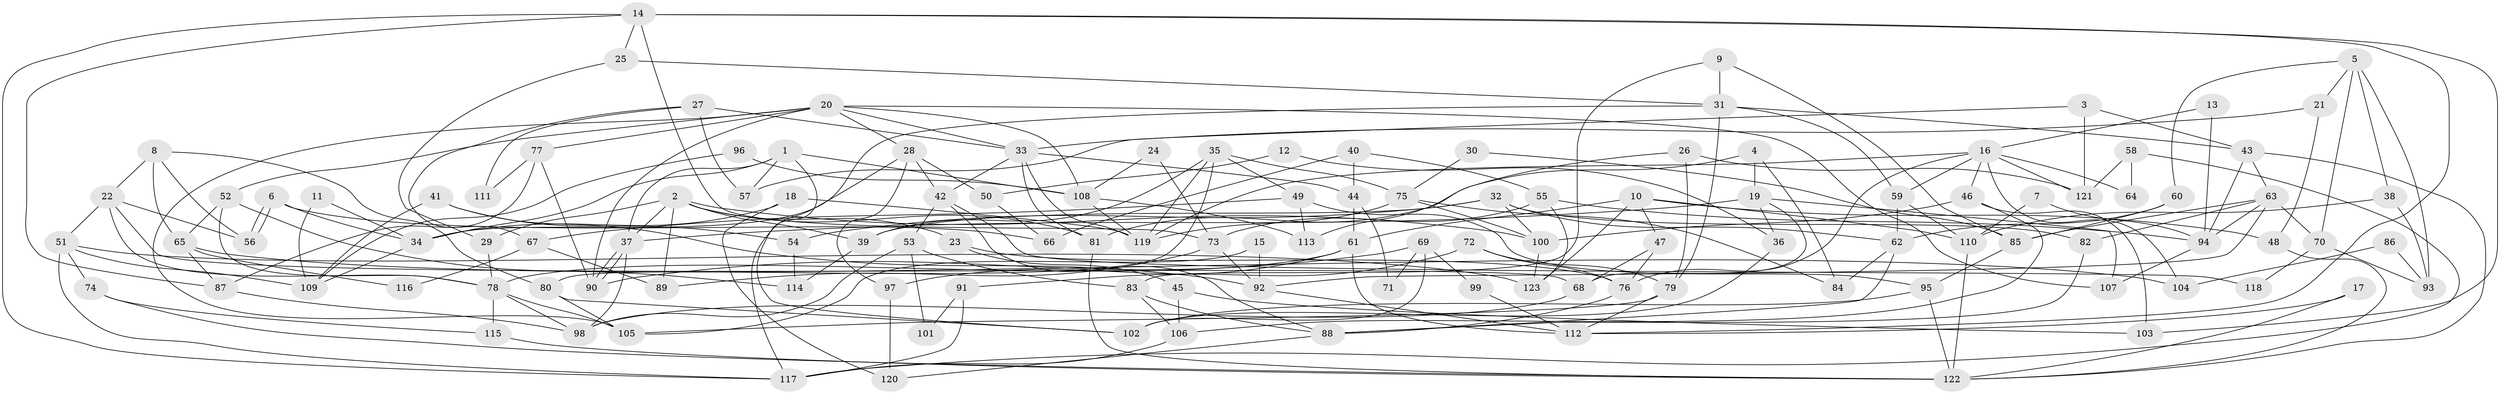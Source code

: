 // Generated by graph-tools (version 1.1) at 2025/02/03/09/25 03:02:02]
// undirected, 123 vertices, 246 edges
graph export_dot {
graph [start="1"]
  node [color=gray90,style=filled];
  1;
  2;
  3;
  4;
  5;
  6;
  7;
  8;
  9;
  10;
  11;
  12;
  13;
  14;
  15;
  16;
  17;
  18;
  19;
  20;
  21;
  22;
  23;
  24;
  25;
  26;
  27;
  28;
  29;
  30;
  31;
  32;
  33;
  34;
  35;
  36;
  37;
  38;
  39;
  40;
  41;
  42;
  43;
  44;
  45;
  46;
  47;
  48;
  49;
  50;
  51;
  52;
  53;
  54;
  55;
  56;
  57;
  58;
  59;
  60;
  61;
  62;
  63;
  64;
  65;
  66;
  67;
  68;
  69;
  70;
  71;
  72;
  73;
  74;
  75;
  76;
  77;
  78;
  79;
  80;
  81;
  82;
  83;
  84;
  85;
  86;
  87;
  88;
  89;
  90;
  91;
  92;
  93;
  94;
  95;
  96;
  97;
  98;
  99;
  100;
  101;
  102;
  103;
  104;
  105;
  106;
  107;
  108;
  109;
  110;
  111;
  112;
  113;
  114;
  115;
  116;
  117;
  118;
  119;
  120;
  121;
  122;
  123;
  1 -- 37;
  1 -- 108;
  1 -- 34;
  1 -- 57;
  1 -- 102;
  2 -- 81;
  2 -- 37;
  2 -- 23;
  2 -- 29;
  2 -- 39;
  2 -- 89;
  2 -- 100;
  3 -- 121;
  3 -- 43;
  3 -- 57;
  4 -- 19;
  4 -- 81;
  4 -- 84;
  5 -- 21;
  5 -- 38;
  5 -- 60;
  5 -- 70;
  5 -- 93;
  6 -- 34;
  6 -- 56;
  6 -- 56;
  6 -- 66;
  7 -- 110;
  7 -- 94;
  8 -- 22;
  8 -- 56;
  8 -- 65;
  8 -- 80;
  9 -- 85;
  9 -- 31;
  9 -- 83;
  10 -- 123;
  10 -- 61;
  10 -- 47;
  10 -- 48;
  10 -- 110;
  11 -- 34;
  11 -- 109;
  12 -- 50;
  12 -- 36;
  13 -- 94;
  13 -- 16;
  14 -- 103;
  14 -- 25;
  14 -- 73;
  14 -- 87;
  14 -- 112;
  14 -- 117;
  15 -- 105;
  15 -- 92;
  16 -- 46;
  16 -- 119;
  16 -- 59;
  16 -- 64;
  16 -- 76;
  16 -- 104;
  16 -- 121;
  17 -- 112;
  17 -- 122;
  18 -- 34;
  18 -- 119;
  18 -- 120;
  19 -- 68;
  19 -- 37;
  19 -- 36;
  19 -- 107;
  20 -- 77;
  20 -- 105;
  20 -- 28;
  20 -- 33;
  20 -- 52;
  20 -- 90;
  20 -- 107;
  20 -- 108;
  21 -- 33;
  21 -- 48;
  22 -- 51;
  22 -- 68;
  22 -- 56;
  22 -- 78;
  23 -- 76;
  23 -- 45;
  24 -- 108;
  24 -- 73;
  25 -- 31;
  25 -- 29;
  26 -- 79;
  26 -- 113;
  26 -- 121;
  27 -- 33;
  27 -- 57;
  27 -- 67;
  27 -- 111;
  28 -- 42;
  28 -- 50;
  28 -- 97;
  28 -- 117;
  29 -- 78;
  30 -- 85;
  30 -- 75;
  31 -- 34;
  31 -- 43;
  31 -- 59;
  31 -- 79;
  32 -- 100;
  32 -- 82;
  32 -- 39;
  32 -- 54;
  32 -- 62;
  33 -- 119;
  33 -- 42;
  33 -- 44;
  33 -- 81;
  34 -- 109;
  35 -- 39;
  35 -- 49;
  35 -- 75;
  35 -- 80;
  35 -- 119;
  36 -- 102;
  37 -- 98;
  37 -- 90;
  37 -- 90;
  38 -- 110;
  38 -- 93;
  39 -- 114;
  40 -- 55;
  40 -- 44;
  40 -- 66;
  41 -- 92;
  41 -- 54;
  41 -- 109;
  42 -- 53;
  42 -- 88;
  42 -- 118;
  43 -- 63;
  43 -- 122;
  43 -- 94;
  44 -- 61;
  44 -- 71;
  45 -- 106;
  45 -- 103;
  46 -- 106;
  46 -- 100;
  46 -- 103;
  47 -- 76;
  47 -- 68;
  48 -- 122;
  49 -- 67;
  49 -- 95;
  49 -- 113;
  50 -- 66;
  51 -- 117;
  51 -- 123;
  51 -- 74;
  51 -- 109;
  52 -- 78;
  52 -- 65;
  52 -- 114;
  53 -- 98;
  53 -- 83;
  53 -- 101;
  54 -- 114;
  55 -- 94;
  55 -- 73;
  55 -- 123;
  58 -- 121;
  58 -- 117;
  58 -- 64;
  59 -- 62;
  59 -- 110;
  60 -- 62;
  60 -- 85;
  61 -- 97;
  61 -- 112;
  61 -- 78;
  62 -- 84;
  62 -- 88;
  63 -- 85;
  63 -- 94;
  63 -- 70;
  63 -- 82;
  63 -- 92;
  65 -- 87;
  65 -- 104;
  65 -- 116;
  67 -- 89;
  67 -- 116;
  68 -- 98;
  69 -- 90;
  69 -- 102;
  69 -- 71;
  69 -- 99;
  70 -- 93;
  70 -- 118;
  72 -- 76;
  72 -- 79;
  72 -- 91;
  73 -- 92;
  73 -- 89;
  74 -- 115;
  74 -- 122;
  75 -- 84;
  75 -- 100;
  75 -- 119;
  76 -- 88;
  77 -- 90;
  77 -- 87;
  77 -- 111;
  78 -- 98;
  78 -- 105;
  78 -- 115;
  79 -- 105;
  79 -- 112;
  80 -- 102;
  80 -- 105;
  81 -- 122;
  82 -- 88;
  83 -- 88;
  83 -- 106;
  85 -- 95;
  86 -- 104;
  86 -- 93;
  87 -- 98;
  88 -- 120;
  91 -- 117;
  91 -- 101;
  92 -- 112;
  94 -- 107;
  95 -- 102;
  95 -- 122;
  96 -- 109;
  96 -- 108;
  97 -- 120;
  99 -- 112;
  100 -- 123;
  106 -- 117;
  108 -- 119;
  108 -- 113;
  110 -- 122;
  115 -- 122;
}

